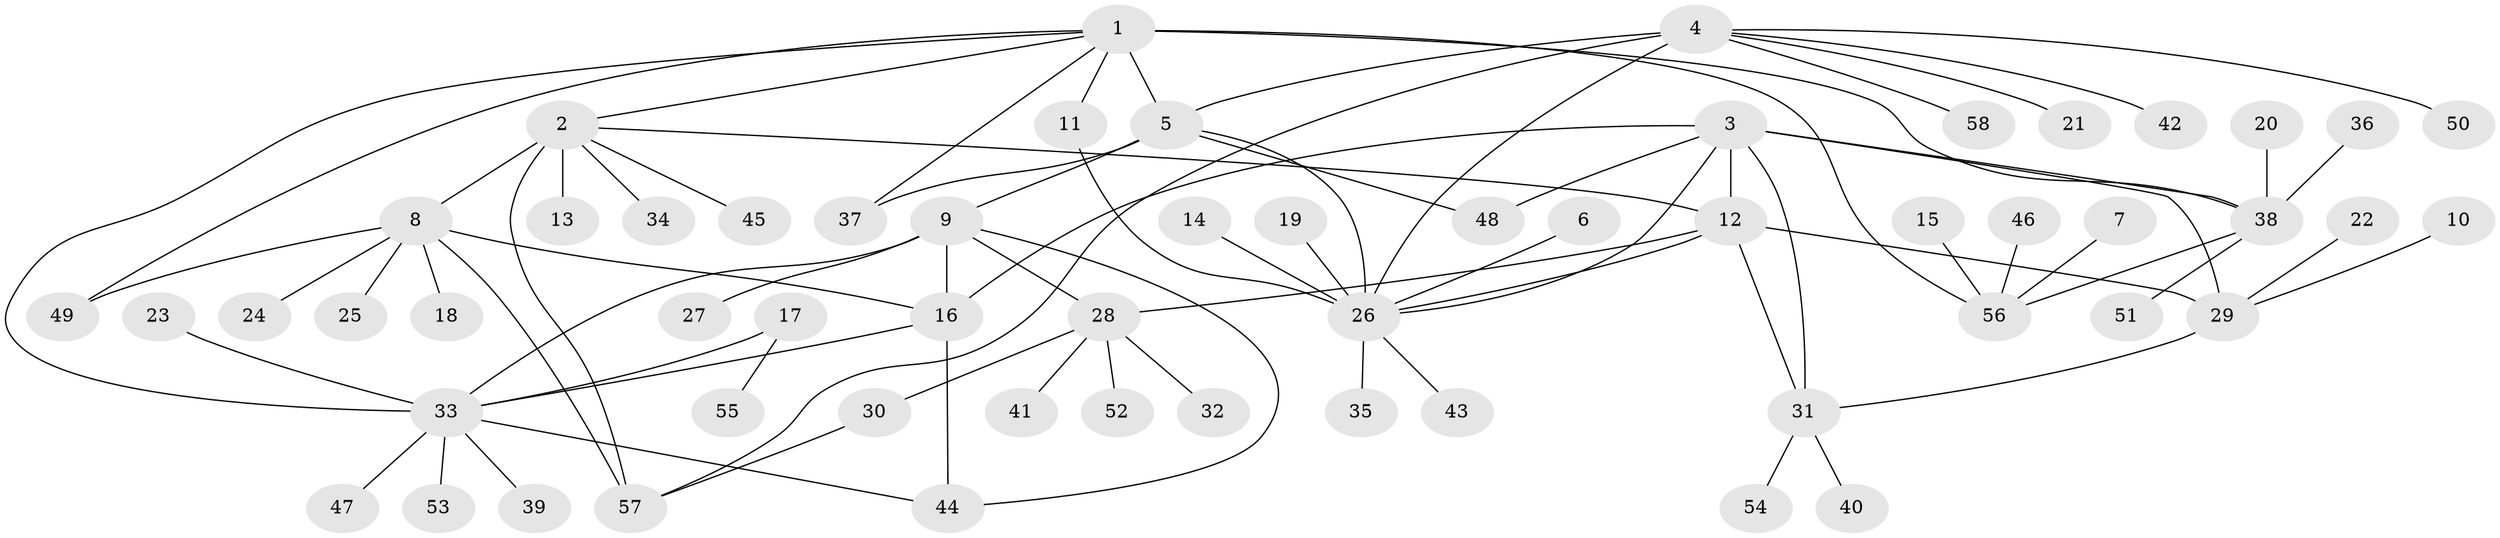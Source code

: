 // original degree distribution, {6: 0.06097560975609756, 7: 0.07317073170731707, 10: 0.012195121951219513, 4: 0.024390243902439025, 8: 0.036585365853658534, 5: 0.012195121951219513, 9: 0.012195121951219513, 3: 0.024390243902439025, 11: 0.012195121951219513, 1: 0.573170731707317, 2: 0.15853658536585366}
// Generated by graph-tools (version 1.1) at 2025/37/03/04/25 23:37:45]
// undirected, 58 vertices, 79 edges
graph export_dot {
  node [color=gray90,style=filled];
  1;
  2;
  3;
  4;
  5;
  6;
  7;
  8;
  9;
  10;
  11;
  12;
  13;
  14;
  15;
  16;
  17;
  18;
  19;
  20;
  21;
  22;
  23;
  24;
  25;
  26;
  27;
  28;
  29;
  30;
  31;
  32;
  33;
  34;
  35;
  36;
  37;
  38;
  39;
  40;
  41;
  42;
  43;
  44;
  45;
  46;
  47;
  48;
  49;
  50;
  51;
  52;
  53;
  54;
  55;
  56;
  57;
  58;
  1 -- 2 [weight=1.0];
  1 -- 5 [weight=1.0];
  1 -- 11 [weight=1.0];
  1 -- 33 [weight=1.0];
  1 -- 37 [weight=1.0];
  1 -- 38 [weight=2.0];
  1 -- 49 [weight=1.0];
  1 -- 56 [weight=2.0];
  2 -- 8 [weight=2.0];
  2 -- 12 [weight=1.0];
  2 -- 13 [weight=1.0];
  2 -- 34 [weight=1.0];
  2 -- 45 [weight=1.0];
  2 -- 57 [weight=2.0];
  3 -- 12 [weight=1.0];
  3 -- 16 [weight=1.0];
  3 -- 26 [weight=1.0];
  3 -- 29 [weight=1.0];
  3 -- 31 [weight=1.0];
  3 -- 38 [weight=1.0];
  3 -- 48 [weight=1.0];
  4 -- 5 [weight=2.0];
  4 -- 21 [weight=1.0];
  4 -- 26 [weight=1.0];
  4 -- 42 [weight=1.0];
  4 -- 50 [weight=1.0];
  4 -- 57 [weight=1.0];
  4 -- 58 [weight=1.0];
  5 -- 9 [weight=1.0];
  5 -- 26 [weight=2.0];
  5 -- 37 [weight=1.0];
  5 -- 48 [weight=1.0];
  6 -- 26 [weight=1.0];
  7 -- 56 [weight=1.0];
  8 -- 16 [weight=1.0];
  8 -- 18 [weight=1.0];
  8 -- 24 [weight=1.0];
  8 -- 25 [weight=1.0];
  8 -- 49 [weight=1.0];
  8 -- 57 [weight=1.0];
  9 -- 16 [weight=1.0];
  9 -- 27 [weight=1.0];
  9 -- 28 [weight=1.0];
  9 -- 33 [weight=1.0];
  9 -- 44 [weight=1.0];
  10 -- 29 [weight=1.0];
  11 -- 26 [weight=1.0];
  12 -- 26 [weight=1.0];
  12 -- 28 [weight=1.0];
  12 -- 29 [weight=1.0];
  12 -- 31 [weight=1.0];
  14 -- 26 [weight=1.0];
  15 -- 56 [weight=1.0];
  16 -- 33 [weight=1.0];
  16 -- 44 [weight=1.0];
  17 -- 33 [weight=1.0];
  17 -- 55 [weight=1.0];
  19 -- 26 [weight=1.0];
  20 -- 38 [weight=1.0];
  22 -- 29 [weight=1.0];
  23 -- 33 [weight=1.0];
  26 -- 35 [weight=1.0];
  26 -- 43 [weight=1.0];
  28 -- 30 [weight=1.0];
  28 -- 32 [weight=1.0];
  28 -- 41 [weight=1.0];
  28 -- 52 [weight=1.0];
  29 -- 31 [weight=1.0];
  30 -- 57 [weight=1.0];
  31 -- 40 [weight=1.0];
  31 -- 54 [weight=1.0];
  33 -- 39 [weight=1.0];
  33 -- 44 [weight=1.0];
  33 -- 47 [weight=1.0];
  33 -- 53 [weight=1.0];
  36 -- 38 [weight=1.0];
  38 -- 51 [weight=1.0];
  38 -- 56 [weight=1.0];
  46 -- 56 [weight=1.0];
}
